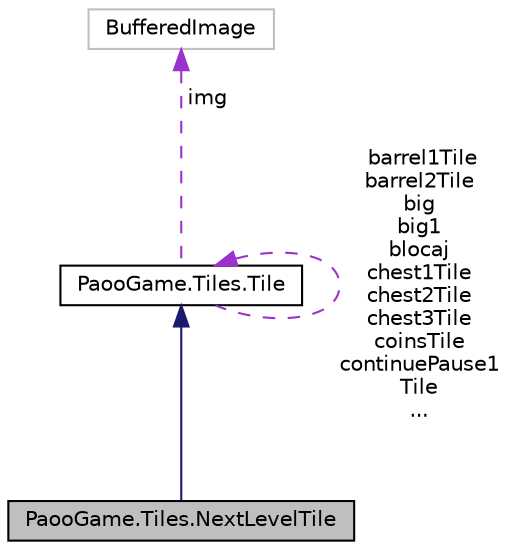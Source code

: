 digraph "PaooGame.Tiles.NextLevelTile"
{
 // INTERACTIVE_SVG=YES
 // LATEX_PDF_SIZE
  edge [fontname="Helvetica",fontsize="10",labelfontname="Helvetica",labelfontsize="10"];
  node [fontname="Helvetica",fontsize="10",shape=record];
  Node1 [label="PaooGame.Tiles.NextLevelTile",height=0.2,width=0.4,color="black", fillcolor="grey75", style="filled", fontcolor="black",tooltip="Abstractizeaza notiunea de dala de tip buton."];
  Node2 -> Node1 [dir="back",color="midnightblue",fontsize="10",style="solid",fontname="Helvetica"];
  Node2 [label="PaooGame.Tiles.Tile",height=0.2,width=0.4,color="black", fillcolor="white", style="filled",URL="$class_paoo_game_1_1_tiles_1_1_tile.html",tooltip="Retine toate dalele intr-un vector si ofera posibilitatea regasirii dupa un ID."];
  Node2 -> Node2 [dir="back",color="darkorchid3",fontsize="10",style="dashed",label=" barrel1Tile\nbarrel2Tile\nbig\nbig1\nblocaj\nchest1Tile\nchest2Tile\nchest3Tile\ncoinsTile\ncontinuePause1\lTile\n..." ,fontname="Helvetica"];
  Node3 -> Node2 [dir="back",color="darkorchid3",fontsize="10",style="dashed",label=" img" ,fontname="Helvetica"];
  Node3 [label="BufferedImage",height=0.2,width=0.4,color="grey75", fillcolor="white", style="filled",tooltip=" "];
}
